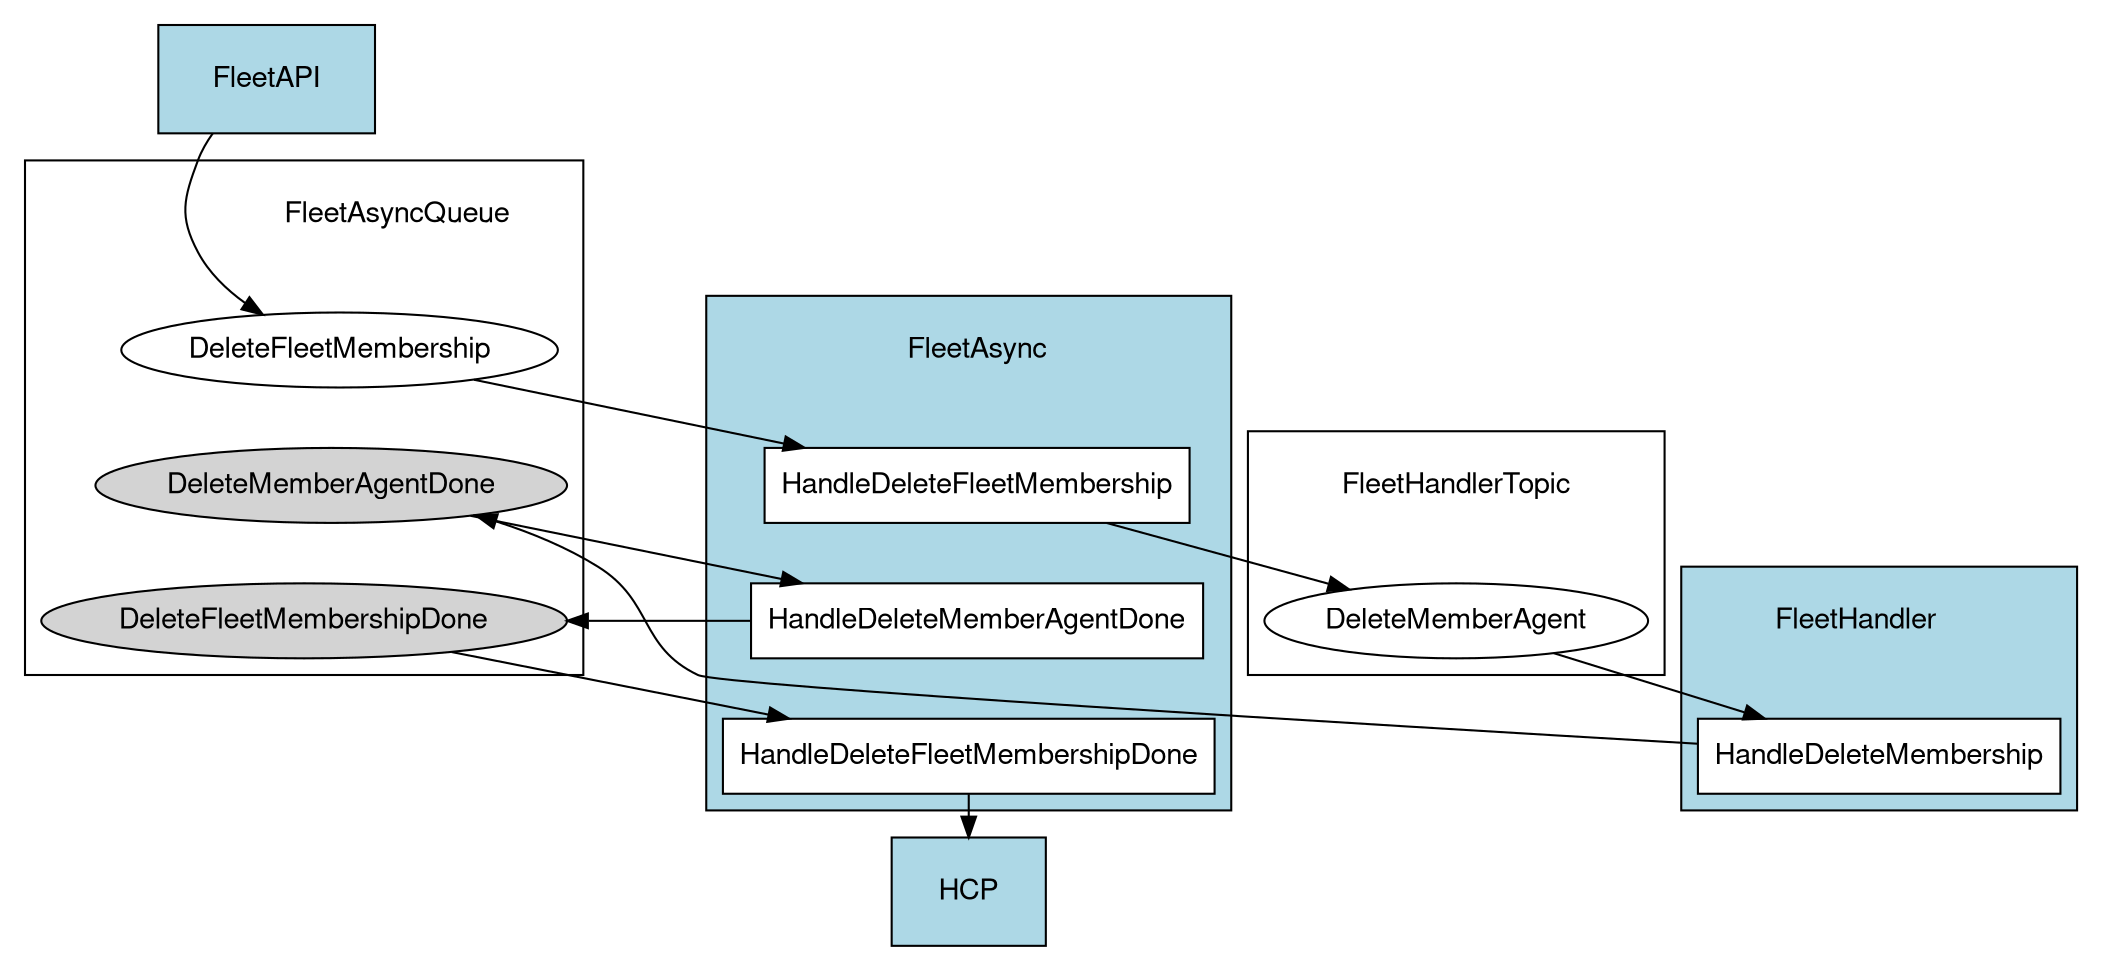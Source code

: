 // This graph depicts the flow of DeleteFleetMemberShip.
digraph DeleteFleetMemberShip {
    fontname="Helvetica,Arial,sans-serif";
    node [fontname="Helvetica,Arial,sans-serif"];
    edge [fontname="Helvetica,Arial,sans-serif"];
    compound=true;
    nodesep="0.4 equally";
    ranksep="0.4 equally";

    // Components.
    node [color=lightblue]
    FleetAPI;
    FleetAsync;
    FleetHandler;
    HCP;

    // Queues.
    node [color=white]
    FleetAsyncQueue;
    FleetHandlerTopic;

    // Commands.
    node [shape=oval,style=filled,color=black,fillcolor=white];
    DeleteFleetMembership;
    DeleteMemberAgent;

    // Responses.
    node [shape=oval,style=filled,color=black,fillcolor=lightgrey];
    DeleteFleetMembershipDone;
    DeleteMemberAgentDone;

    // Handlers.
    node [shape=box,style=filled,color=black,fillcolor=white];
    HandleDeleteFleetMembership;
    HandleDeleteMemberAgentDone;
    HandleDeleteFleetMembershipDone;
    HandleDeleteMembership;

    subgraph cluster_FleetAPI {
        style=filled;
        fillcolor=lightblue;
        FleetAPI;
    }

    subgraph cluster_FleetAsyncQueue {
        // Order the nodes.
        FleetAsyncQueue ->
        DeleteFleetMembership ->
        DeleteMemberAgentDone ->
        DeleteFleetMembershipDone [style=invis];
    }

    subgraph cluster_FleetAsync {
        style=filled;
        fillcolor=lightblue;

        // Order nodes.
        FleetAsync ->
        HandleDeleteFleetMembership ->
        HandleDeleteMemberAgentDone ->
        HandleDeleteFleetMembershipDone [style=invis];
    }

    subgraph cluster_FleetHandlerTopic {
        // Order nodes.
        FleetHandlerTopic ->
        DeleteMemberAgent [style=invis];
    }

    subgraph cluster_FleetHandler {
        style=filled;
        fillcolor=lightblue;
        rank=same;

        // Order nodes.
        FleetHandler ->
        HandleDeleteMembership [style=invis];
    }

    subgraph cluster_HCP {
        style=filled;
        fillcolor=lightblue;

        HCP;
    }

    // Order subgraphs.
    FleetAPI -> FleetAsyncQueue -> FleetAsync -> FleetHandlerTopic -> FleetHandler [style=invis];

    // FleetAPI.
	FleetAPI -> DeleteFleetMembership [ltail=cluster_FleetAPI];

    // FleetAsync.
    DeleteFleetMembership ->
    HandleDeleteFleetMembership -> DeleteMemberAgent;
    // Continued in FleetHandler.
    DeleteMemberAgentDone ->
    HandleDeleteMemberAgentDone -> DeleteFleetMembershipDone ->
    HandleDeleteFleetMembershipDone;
    HandleDeleteFleetMembershipDone -> HCP [lhead=cluster_HCP];

    // FleetHandler.
    DeleteMemberAgent ->
    HandleDeleteMembership -> DeleteMemberAgentDone;
}
